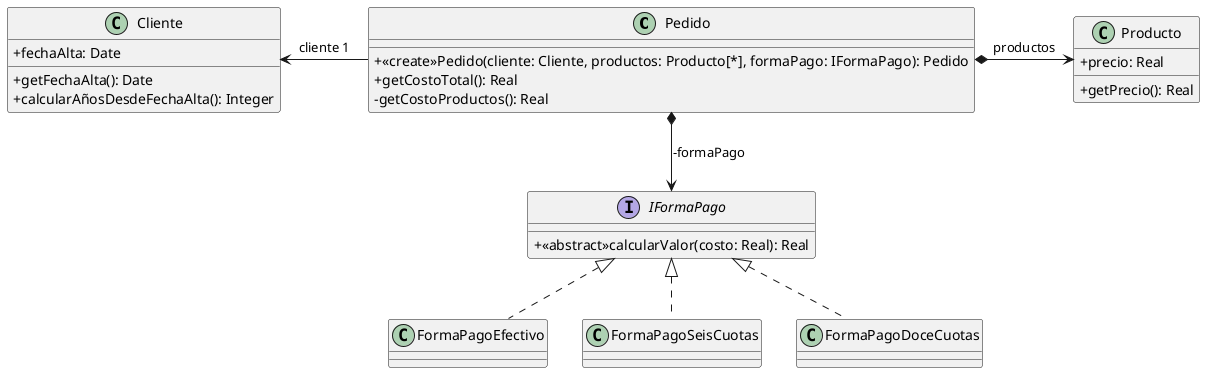 @startuml

skinparam classAttributeIconSize 0

class Pedido {
+<<create>>Pedido(cliente: Cliente, productos: Producto[*], formaPago: IFormaPago): Pedido
+getCostoTotal(): Real
-getCostoProductos(): Real
}

class Cliente {
+fechaAlta: Date
+getFechaAlta(): Date
+calcularAñosDesdeFechaAlta(): Integer
}

class Producto {
+precio: Real
+getPrecio(): Real
}

interface IFormaPago {
+<<abstract>>calcularValor(costo: Real): Real
}

class FormaPagoEfectivo implements IFormaPago {}
class FormaPagoSeisCuotas implements IFormaPago {}
class FormaPagoDoceCuotas implements IFormaPago {}

Pedido *-down-> IFormaPago: -formaPago
Pedido -left-> Cliente: cliente 1
Pedido *-right-> Producto: productos

@enduml
